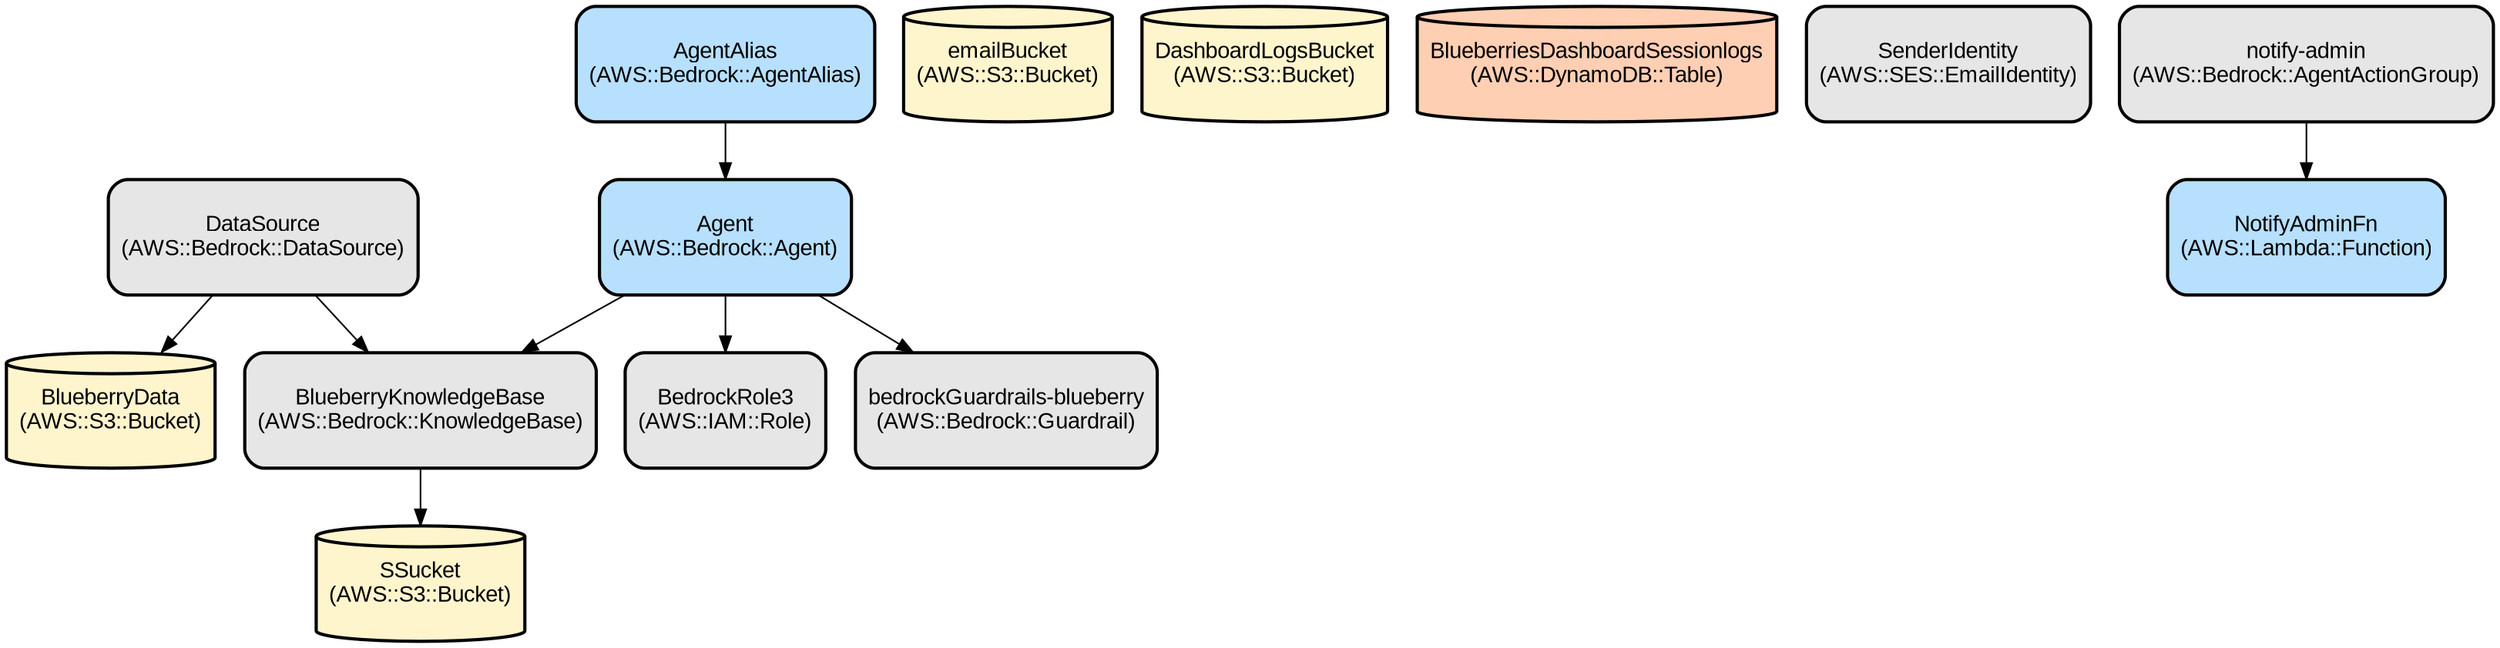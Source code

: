 digraph INFRA {
  node [ color = "black", fillcolor = "#E6E6E6", height =1, style = "filled,bold,rounded", fontname = "Arial" ];
  "BlueberryData" [ label = "BlueberryData
(AWS::S3::Bucket)", shape =cylinder, fillcolor = "#FFF5CD" ];
  "emailBucket" [ label = "emailBucket
(AWS::S3::Bucket)", shape =cylinder, fillcolor = "#FFF5CD" ];
  "SSucket" [ label = "SSucket
(AWS::S3::Bucket)", shape =cylinder, fillcolor = "#FFF5CD" ];
  "DashboardLogsBucket" [ label = "DashboardLogsBucket
(AWS::S3::Bucket)", shape =cylinder, fillcolor = "#FFF5CD" ];
  "BlueberryKnowledgeBase" [ label = "BlueberryKnowledgeBase
(AWS::Bedrock::KnowledgeBase)", shape =rectangle ];
  "DataSource" [ label = "DataSource
(AWS::Bedrock::DataSource)", shape =rectangle ];
  "BlueberriesDashboardSessionlogs" [ label = "BlueberriesDashboardSessionlogs
(AWS::DynamoDB::Table)", shape =cylinder, fillcolor = "#FFCFB3" ];
  "BedrockRole3" [ label = "BedrockRole3
(AWS::IAM::Role)", shape =rectangle ];
  "bedrockGuardrails-blueberry" [ label = "bedrockGuardrails-blueberry
(AWS::Bedrock::Guardrail)", shape =rectangle ];
  "Agent" [ label = "Agent
(AWS::Bedrock::Agent)", shape =rectangle, fillcolor = "#B7E0FF" ];
  "AgentAlias" [ label = "AgentAlias
(AWS::Bedrock::AgentAlias)", shape =rectangle, fillcolor = "#B7E0FF" ];
  "SenderIdentity" [ label = "SenderIdentity
(AWS::SES::EmailIdentity)", shape =rectangle ];
  "NotifyAdminFn" [ label = "NotifyAdminFn
(AWS::Lambda::Function)", shape =rectangle, fillcolor = "#B7E0FF" ];
  "notify-admin" [ label = "notify-admin
(AWS::Bedrock::AgentActionGroup)", shape =rectangle ];
  "BlueberryKnowledgeBase" -> "SSucket";
  "DataSource" -> "BlueberryData";
  "DataSource" -> "BlueberryKnowledgeBase";
  "Agent" -> "BlueberryKnowledgeBase";
  "Agent" -> "BedrockRole3";
  "Agent" -> "bedrockGuardrails-blueberry";
  "AgentAlias" -> "Agent";
  "notify-admin" -> "NotifyAdminFn";
}

